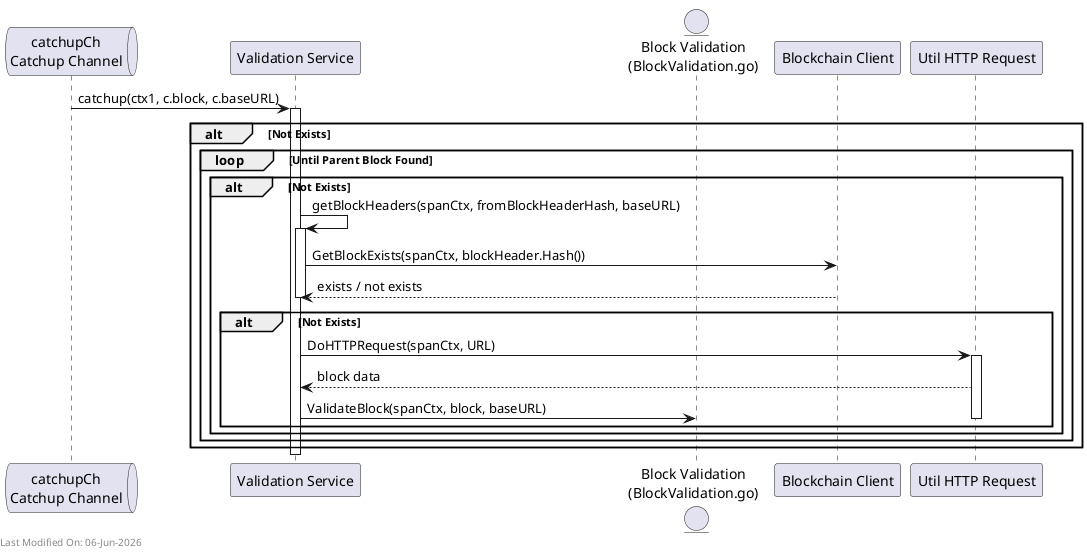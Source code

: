 @startuml
queue "catchupCh\nCatchup Channel" as CatchupCh
participant "Validation Service" as ValidationService
entity "Block Validation\n(BlockValidation.go)" as BVVB

participant "Blockchain Client" as BC
participant "Util HTTP Request" as Util


CatchupCh -> ValidationService: catchup(ctx1, c.block, c.baseURL)
activate ValidationService


alt Not Exists
    loop Until Parent Block Found

        alt Not Exists
            ValidationService -> ValidationService: getBlockHeaders(spanCtx, fromBlockHeaderHash, baseURL)
            activate ValidationService
            ValidationService -> BC: GetBlockExists(spanCtx, blockHeader.Hash())
            BC --> ValidationService: exists / not exists
            deactivate ValidationService

            alt Not Exists
                ValidationService -> Util: DoHTTPRequest(spanCtx, URL)
                activate Util
                Util --> ValidationService: block data
                ValidationService -> BVVB: ValidateBlock(spanCtx, block, baseURL)
                deactivate Util
            end
        end
    end
end

deactivate ValidationService

left footer Last Modified On: %date("dd-MMM-yyyy")

@enduml
